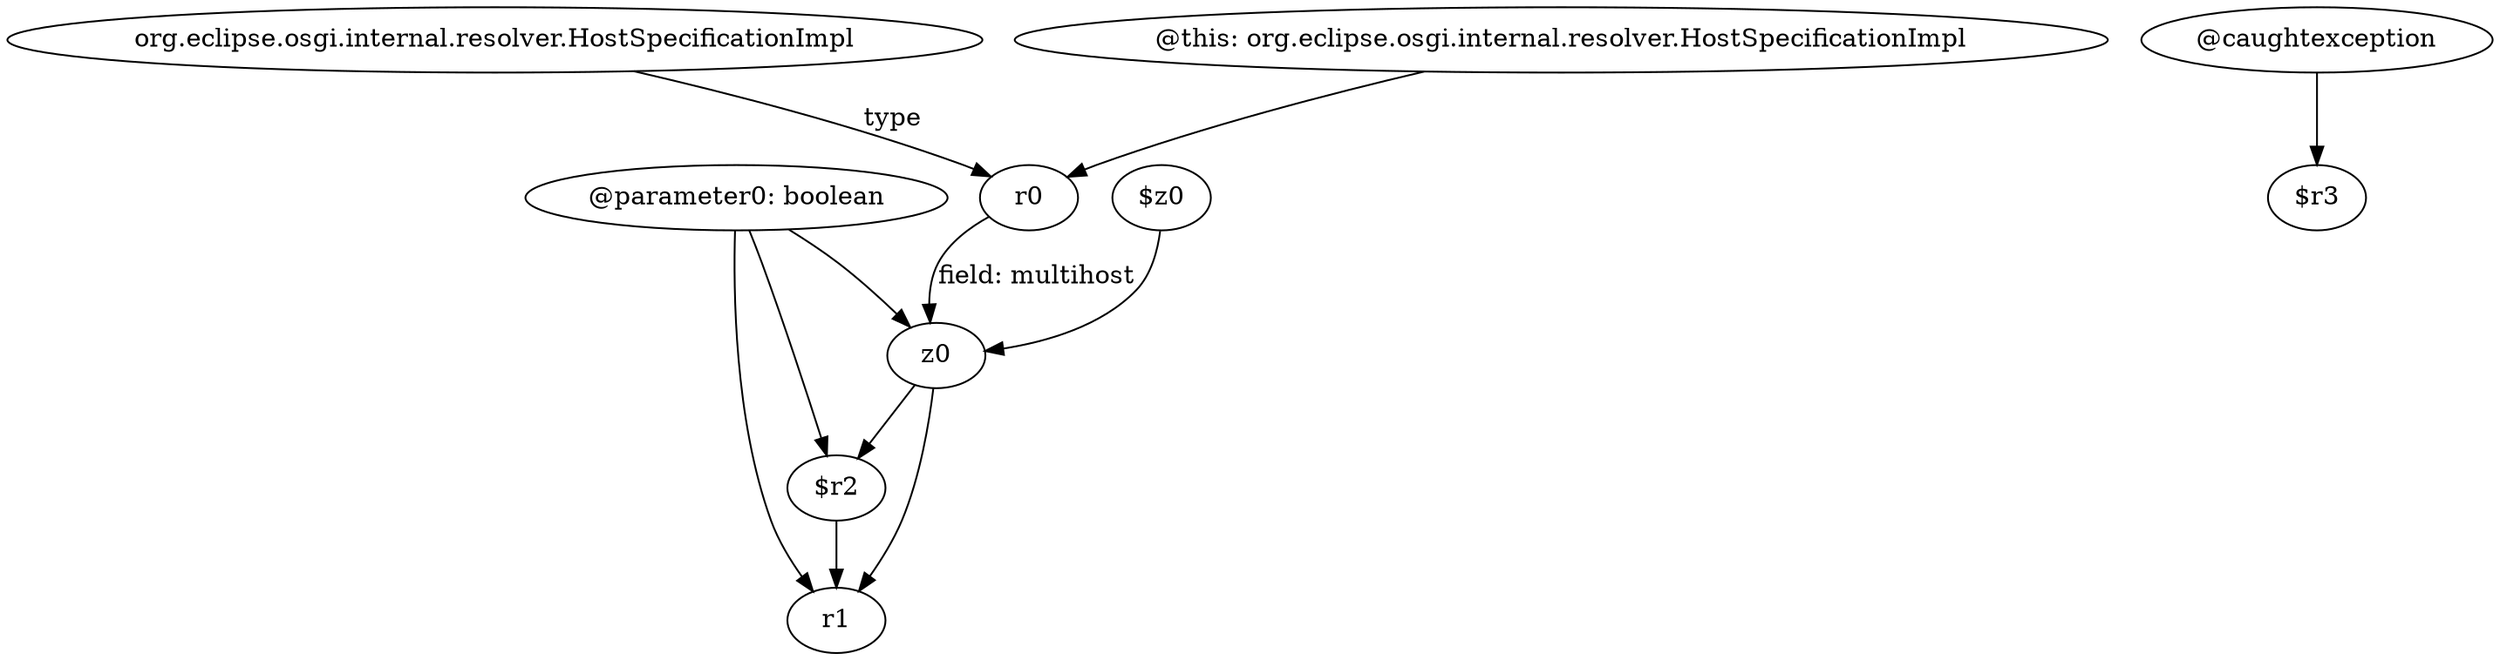 digraph g {
0[label="@parameter0: boolean"]
1[label="r1"]
0->1[label=""]
2[label="$r2"]
0->2[label=""]
3[label="org.eclipse.osgi.internal.resolver.HostSpecificationImpl"]
4[label="r0"]
3->4[label="type"]
5[label="z0"]
4->5[label="field: multihost"]
6[label="@caughtexception"]
7[label="$r3"]
6->7[label=""]
8[label="@this: org.eclipse.osgi.internal.resolver.HostSpecificationImpl"]
8->4[label=""]
0->5[label=""]
9[label="$z0"]
9->5[label=""]
5->2[label=""]
2->1[label=""]
5->1[label=""]
}